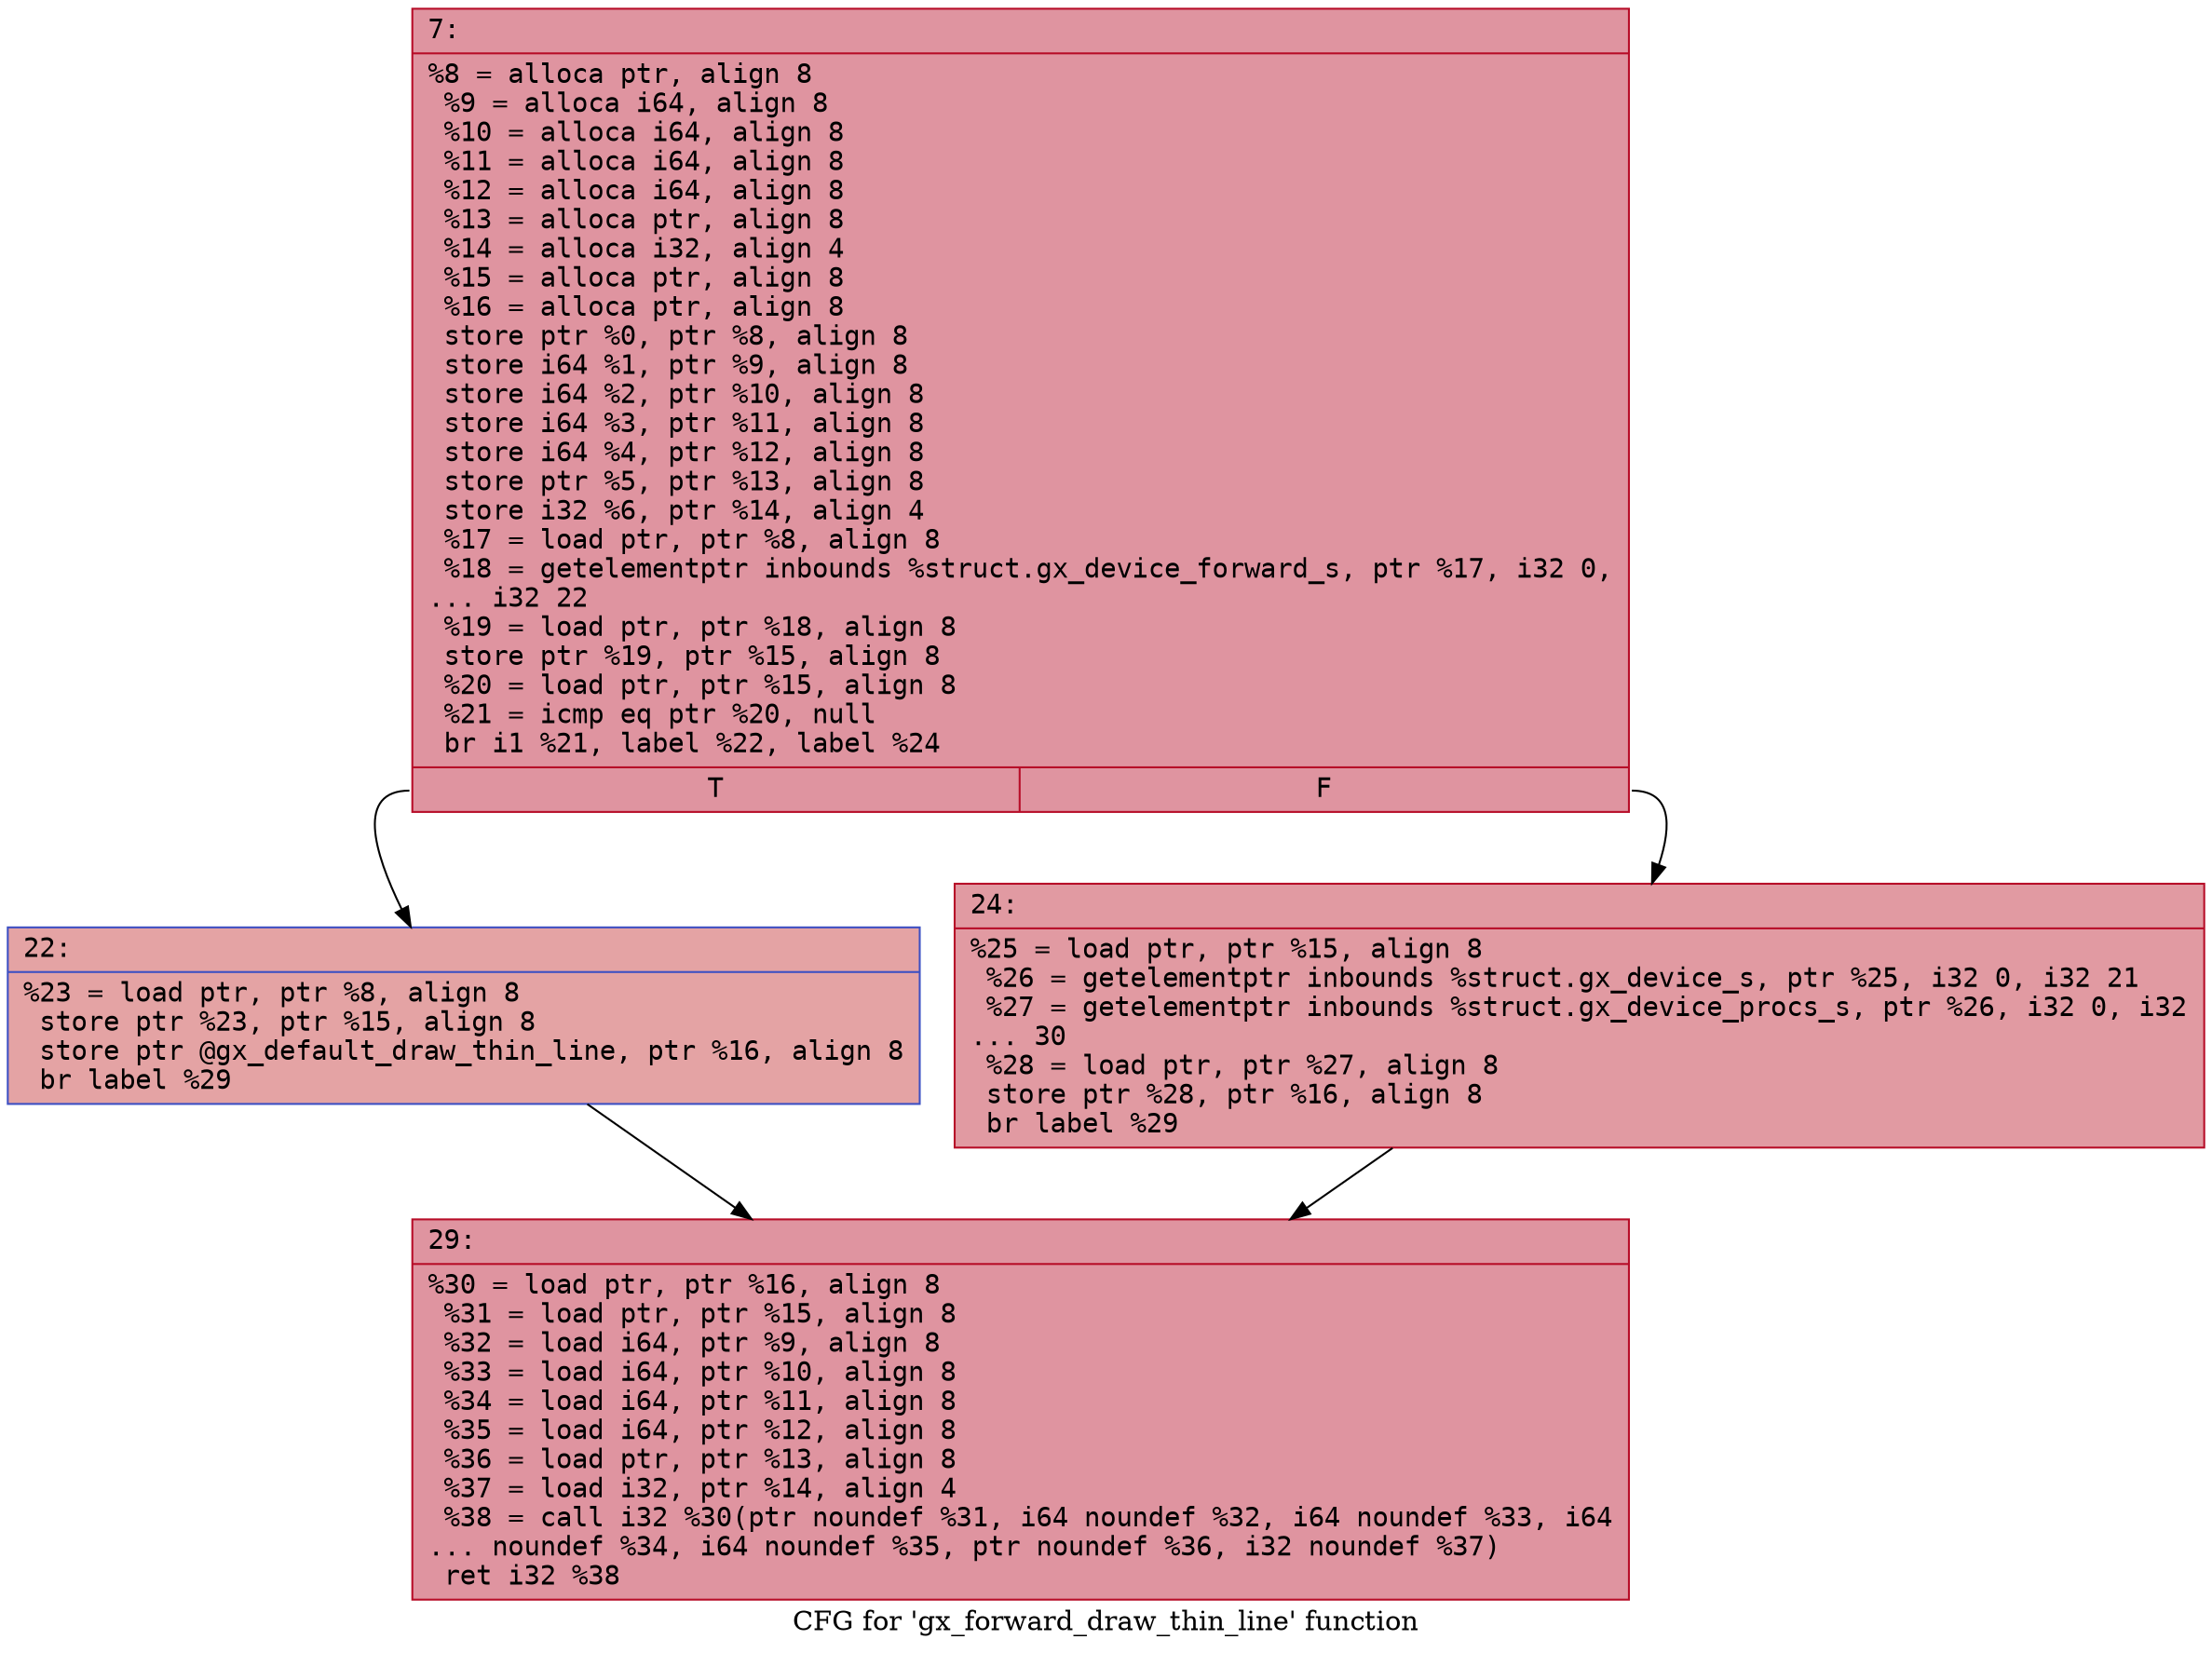 digraph "CFG for 'gx_forward_draw_thin_line' function" {
	label="CFG for 'gx_forward_draw_thin_line' function";

	Node0x600003d9d4f0 [shape=record,color="#b70d28ff", style=filled, fillcolor="#b70d2870" fontname="Courier",label="{7:\l|  %8 = alloca ptr, align 8\l  %9 = alloca i64, align 8\l  %10 = alloca i64, align 8\l  %11 = alloca i64, align 8\l  %12 = alloca i64, align 8\l  %13 = alloca ptr, align 8\l  %14 = alloca i32, align 4\l  %15 = alloca ptr, align 8\l  %16 = alloca ptr, align 8\l  store ptr %0, ptr %8, align 8\l  store i64 %1, ptr %9, align 8\l  store i64 %2, ptr %10, align 8\l  store i64 %3, ptr %11, align 8\l  store i64 %4, ptr %12, align 8\l  store ptr %5, ptr %13, align 8\l  store i32 %6, ptr %14, align 4\l  %17 = load ptr, ptr %8, align 8\l  %18 = getelementptr inbounds %struct.gx_device_forward_s, ptr %17, i32 0,\l... i32 22\l  %19 = load ptr, ptr %18, align 8\l  store ptr %19, ptr %15, align 8\l  %20 = load ptr, ptr %15, align 8\l  %21 = icmp eq ptr %20, null\l  br i1 %21, label %22, label %24\l|{<s0>T|<s1>F}}"];
	Node0x600003d9d4f0:s0 -> Node0x600003d9d540[tooltip="7 -> 22\nProbability 37.50%" ];
	Node0x600003d9d4f0:s1 -> Node0x600003d9d590[tooltip="7 -> 24\nProbability 62.50%" ];
	Node0x600003d9d540 [shape=record,color="#3d50c3ff", style=filled, fillcolor="#c32e3170" fontname="Courier",label="{22:\l|  %23 = load ptr, ptr %8, align 8\l  store ptr %23, ptr %15, align 8\l  store ptr @gx_default_draw_thin_line, ptr %16, align 8\l  br label %29\l}"];
	Node0x600003d9d540 -> Node0x600003d9d5e0[tooltip="22 -> 29\nProbability 100.00%" ];
	Node0x600003d9d590 [shape=record,color="#b70d28ff", style=filled, fillcolor="#bb1b2c70" fontname="Courier",label="{24:\l|  %25 = load ptr, ptr %15, align 8\l  %26 = getelementptr inbounds %struct.gx_device_s, ptr %25, i32 0, i32 21\l  %27 = getelementptr inbounds %struct.gx_device_procs_s, ptr %26, i32 0, i32\l... 30\l  %28 = load ptr, ptr %27, align 8\l  store ptr %28, ptr %16, align 8\l  br label %29\l}"];
	Node0x600003d9d590 -> Node0x600003d9d5e0[tooltip="24 -> 29\nProbability 100.00%" ];
	Node0x600003d9d5e0 [shape=record,color="#b70d28ff", style=filled, fillcolor="#b70d2870" fontname="Courier",label="{29:\l|  %30 = load ptr, ptr %16, align 8\l  %31 = load ptr, ptr %15, align 8\l  %32 = load i64, ptr %9, align 8\l  %33 = load i64, ptr %10, align 8\l  %34 = load i64, ptr %11, align 8\l  %35 = load i64, ptr %12, align 8\l  %36 = load ptr, ptr %13, align 8\l  %37 = load i32, ptr %14, align 4\l  %38 = call i32 %30(ptr noundef %31, i64 noundef %32, i64 noundef %33, i64\l... noundef %34, i64 noundef %35, ptr noundef %36, i32 noundef %37)\l  ret i32 %38\l}"];
}
